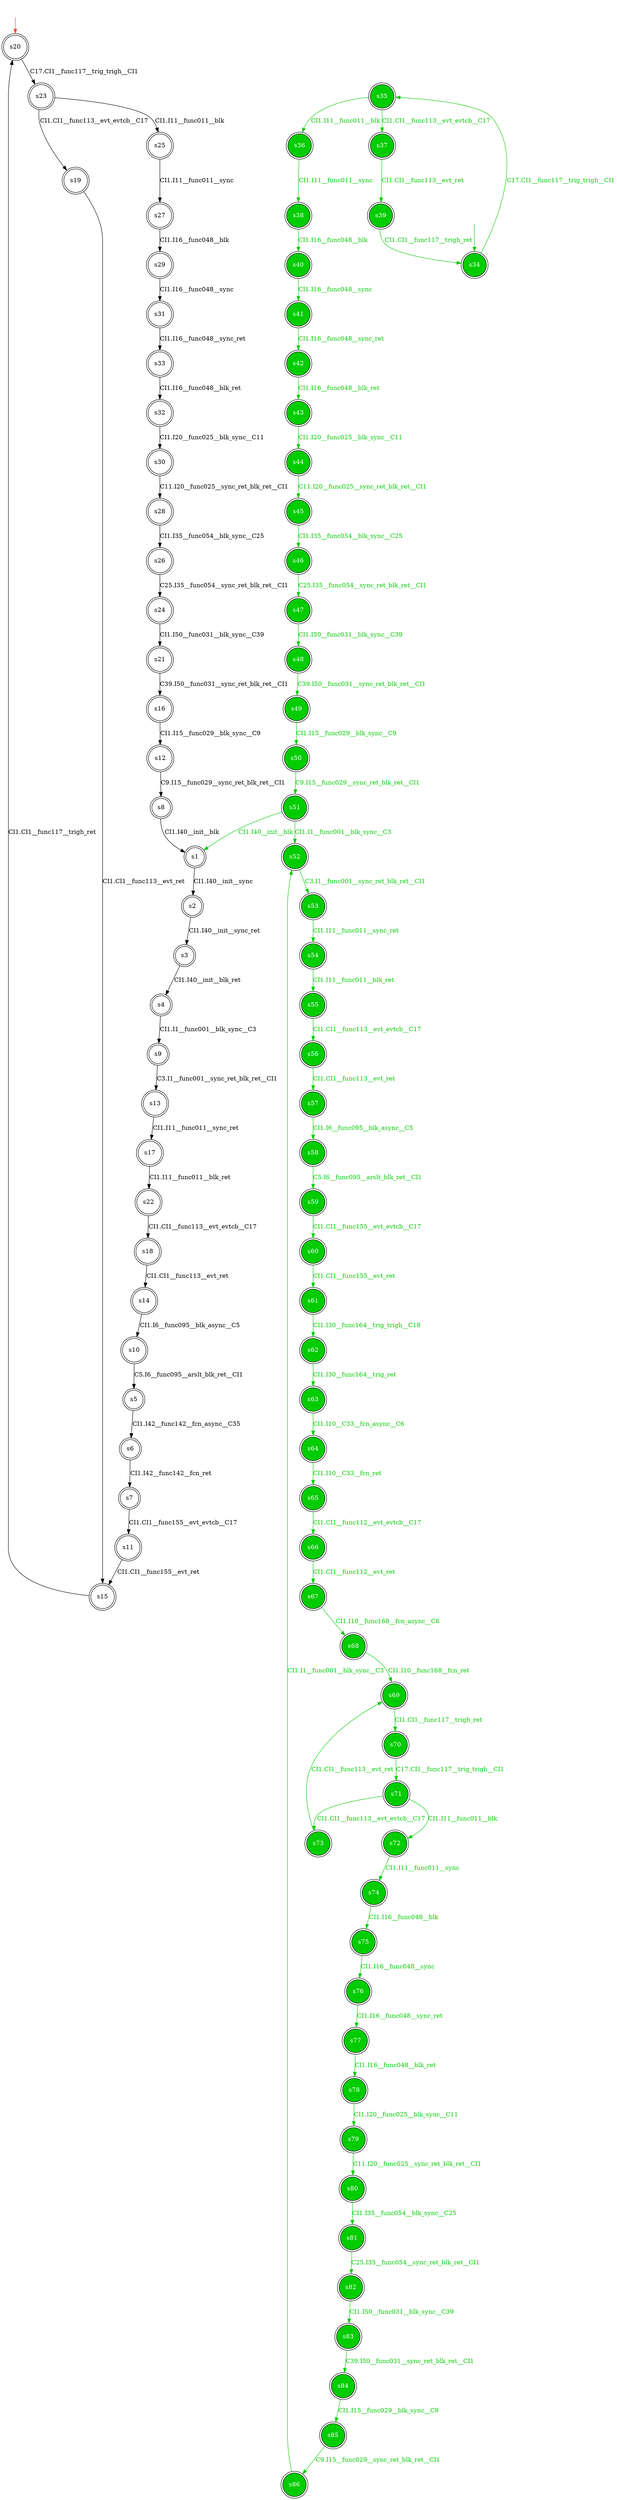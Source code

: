 digraph diffautomaton {
	20 [label=<s20> shape="doublecircle"];
	34 [label=<s34> shape="doublecircle" fillcolor="#00cc00" fontcolor="#ffffff" style="filled"];
	1 [label=<s1> shape="doublecircle"];
	2 [label=<s2> shape="doublecircle"];
	3 [label=<s3> shape="doublecircle"];
	4 [label=<s4> shape="doublecircle"];
	5 [label=<s5> shape="doublecircle"];
	6 [label=<s6> shape="doublecircle"];
	7 [label=<s7> shape="doublecircle"];
	8 [label=<s8> shape="doublecircle"];
	9 [label=<s9> shape="doublecircle"];
	10 [label=<s10> shape="doublecircle"];
	11 [label=<s11> shape="doublecircle"];
	12 [label=<s12> shape="doublecircle"];
	13 [label=<s13> shape="doublecircle"];
	14 [label=<s14> shape="doublecircle"];
	15 [label=<s15> shape="doublecircle"];
	16 [label=<s16> shape="doublecircle"];
	17 [label=<s17> shape="doublecircle"];
	18 [label=<s18> shape="doublecircle"];
	19 [label=<s19> shape="doublecircle"];
	21 [label=<s21> shape="doublecircle"];
	22 [label=<s22> shape="doublecircle"];
	23 [label=<s23> shape="doublecircle"];
	24 [label=<s24> shape="doublecircle"];
	25 [label=<s25> shape="doublecircle"];
	26 [label=<s26> shape="doublecircle"];
	27 [label=<s27> shape="doublecircle"];
	28 [label=<s28> shape="doublecircle"];
	29 [label=<s29> shape="doublecircle"];
	30 [label=<s30> shape="doublecircle"];
	31 [label=<s31> shape="doublecircle"];
	32 [label=<s32> shape="doublecircle"];
	33 [label=<s33> shape="doublecircle"];
	35 [label=<s35> shape="doublecircle" fillcolor="#00cc00" fontcolor="#ffffff" style="filled"];
	36 [label=<s36> shape="doublecircle" fillcolor="#00cc00" fontcolor="#ffffff" style="filled"];
	37 [label=<s37> shape="doublecircle" fillcolor="#00cc00" fontcolor="#ffffff" style="filled"];
	38 [label=<s38> shape="doublecircle" fillcolor="#00cc00" fontcolor="#ffffff" style="filled"];
	39 [label=<s39> shape="doublecircle" fillcolor="#00cc00" fontcolor="#ffffff" style="filled"];
	40 [label=<s40> shape="doublecircle" fillcolor="#00cc00" fontcolor="#ffffff" style="filled"];
	41 [label=<s41> shape="doublecircle" fillcolor="#00cc00" fontcolor="#ffffff" style="filled"];
	42 [label=<s42> shape="doublecircle" fillcolor="#00cc00" fontcolor="#ffffff" style="filled"];
	43 [label=<s43> shape="doublecircle" fillcolor="#00cc00" fontcolor="#ffffff" style="filled"];
	44 [label=<s44> shape="doublecircle" fillcolor="#00cc00" fontcolor="#ffffff" style="filled"];
	45 [label=<s45> shape="doublecircle" fillcolor="#00cc00" fontcolor="#ffffff" style="filled"];
	46 [label=<s46> shape="doublecircle" fillcolor="#00cc00" fontcolor="#ffffff" style="filled"];
	47 [label=<s47> shape="doublecircle" fillcolor="#00cc00" fontcolor="#ffffff" style="filled"];
	48 [label=<s48> shape="doublecircle" fillcolor="#00cc00" fontcolor="#ffffff" style="filled"];
	49 [label=<s49> shape="doublecircle" fillcolor="#00cc00" fontcolor="#ffffff" style="filled"];
	50 [label=<s50> shape="doublecircle" fillcolor="#00cc00" fontcolor="#ffffff" style="filled"];
	51 [label=<s51> shape="doublecircle" fillcolor="#00cc00" fontcolor="#ffffff" style="filled"];
	52 [label=<s52> shape="doublecircle" fillcolor="#00cc00" fontcolor="#ffffff" style="filled"];
	53 [label=<s53> shape="doublecircle" fillcolor="#00cc00" fontcolor="#ffffff" style="filled"];
	54 [label=<s54> shape="doublecircle" fillcolor="#00cc00" fontcolor="#ffffff" style="filled"];
	55 [label=<s55> shape="doublecircle" fillcolor="#00cc00" fontcolor="#ffffff" style="filled"];
	56 [label=<s56> shape="doublecircle" fillcolor="#00cc00" fontcolor="#ffffff" style="filled"];
	57 [label=<s57> shape="doublecircle" fillcolor="#00cc00" fontcolor="#ffffff" style="filled"];
	58 [label=<s58> shape="doublecircle" fillcolor="#00cc00" fontcolor="#ffffff" style="filled"];
	59 [label=<s59> shape="doublecircle" fillcolor="#00cc00" fontcolor="#ffffff" style="filled"];
	60 [label=<s60> shape="doublecircle" fillcolor="#00cc00" fontcolor="#ffffff" style="filled"];
	61 [label=<s61> shape="doublecircle" fillcolor="#00cc00" fontcolor="#ffffff" style="filled"];
	62 [label=<s62> shape="doublecircle" fillcolor="#00cc00" fontcolor="#ffffff" style="filled"];
	63 [label=<s63> shape="doublecircle" fillcolor="#00cc00" fontcolor="#ffffff" style="filled"];
	64 [label=<s64> shape="doublecircle" fillcolor="#00cc00" fontcolor="#ffffff" style="filled"];
	65 [label=<s65> shape="doublecircle" fillcolor="#00cc00" fontcolor="#ffffff" style="filled"];
	66 [label=<s66> shape="doublecircle" fillcolor="#00cc00" fontcolor="#ffffff" style="filled"];
	67 [label=<s67> shape="doublecircle" fillcolor="#00cc00" fontcolor="#ffffff" style="filled"];
	68 [label=<s68> shape="doublecircle" fillcolor="#00cc00" fontcolor="#ffffff" style="filled"];
	69 [label=<s69> shape="doublecircle" fillcolor="#00cc00" fontcolor="#ffffff" style="filled"];
	70 [label=<s70> shape="doublecircle" fillcolor="#00cc00" fontcolor="#ffffff" style="filled"];
	71 [label=<s71> shape="doublecircle" fillcolor="#00cc00" fontcolor="#ffffff" style="filled"];
	72 [label=<s72> shape="doublecircle" fillcolor="#00cc00" fontcolor="#ffffff" style="filled"];
	73 [label=<s73> shape="doublecircle" fillcolor="#00cc00" fontcolor="#ffffff" style="filled"];
	74 [label=<s74> shape="doublecircle" fillcolor="#00cc00" fontcolor="#ffffff" style="filled"];
	75 [label=<s75> shape="doublecircle" fillcolor="#00cc00" fontcolor="#ffffff" style="filled"];
	76 [label=<s76> shape="doublecircle" fillcolor="#00cc00" fontcolor="#ffffff" style="filled"];
	77 [label=<s77> shape="doublecircle" fillcolor="#00cc00" fontcolor="#ffffff" style="filled"];
	78 [label=<s78> shape="doublecircle" fillcolor="#00cc00" fontcolor="#ffffff" style="filled"];
	79 [label=<s79> shape="doublecircle" fillcolor="#00cc00" fontcolor="#ffffff" style="filled"];
	80 [label=<s80> shape="doublecircle" fillcolor="#00cc00" fontcolor="#ffffff" style="filled"];
	81 [label=<s81> shape="doublecircle" fillcolor="#00cc00" fontcolor="#ffffff" style="filled"];
	82 [label=<s82> shape="doublecircle" fillcolor="#00cc00" fontcolor="#ffffff" style="filled"];
	83 [label=<s83> shape="doublecircle" fillcolor="#00cc00" fontcolor="#ffffff" style="filled"];
	84 [label=<s84> shape="doublecircle" fillcolor="#00cc00" fontcolor="#ffffff" style="filled"];
	85 [label=<s85> shape="doublecircle" fillcolor="#00cc00" fontcolor="#ffffff" style="filled"];
	86 [label=<s86> shape="doublecircle" fillcolor="#00cc00" fontcolor="#ffffff" style="filled"];
	__init20 [label=<> shape="none"];
	__init20 -> 20 [color="#ff4040"];
	__init34 [label=<> shape="none"];
	__init34 -> 34 [color="#00cc00"];
	20 -> 23 [label=<<font color="#000000">C17.CI1__func117__trig_trigh__CI1</font>> id="20-0-23"];
	34 -> 35 [label=<<font color="#00cc00">C17.CI1__func117__trig_trigh__CI1</font>> color="#00cc00" id="34-0-35"];
	1 -> 2 [label=<<font color="#000000">CI1.I40__init__sync</font>> id="1-0-2"];
	2 -> 3 [label=<<font color="#000000">CI1.I40__init__sync_ret</font>> id="2-0-3"];
	3 -> 4 [label=<<font color="#000000">CI1.I40__init__blk_ret</font>> id="3-0-4"];
	4 -> 9 [label=<<font color="#000000">CI1.I1__func001__blk_sync__C3</font>> id="4-0-9"];
	5 -> 6 [label=<<font color="#000000">CI1.I42__func142__fcn_async__C35</font>> id="5-0-6"];
	6 -> 7 [label=<<font color="#000000">CI1.I42__func142__fcn_ret</font>> id="6-0-7"];
	7 -> 11 [label=<<font color="#000000">CI1.CI1__func155__evt_evtcb__C17</font>> id="7-0-11"];
	8 -> 1 [label=<<font color="#000000">CI1.I40__init__blk</font>> id="8-0-1"];
	9 -> 13 [label=<<font color="#000000">C3.I1__func001__sync_ret_blk_ret__CI1</font>> id="9-0-13"];
	10 -> 5 [label=<<font color="#000000">C5.I6__func095__arslt_blk_ret__CI1</font>> id="10-0-5"];
	11 -> 15 [label=<<font color="#000000">CI1.CI1__func155__evt_ret</font>> id="11-0-15"];
	12 -> 8 [label=<<font color="#000000">C9.I15__func029__sync_ret_blk_ret__CI1</font>> id="12-0-8"];
	13 -> 17 [label=<<font color="#000000">CI1.I11__func011__sync_ret</font>> id="13-0-17"];
	14 -> 10 [label=<<font color="#000000">CI1.I6__func095__blk_async__C5</font>> id="14-0-10"];
	15 -> 20 [label=<<font color="#000000">CI1.CI1__func117__trigh_ret</font>> id="15-0-20"];
	16 -> 12 [label=<<font color="#000000">CI1.I15__func029__blk_sync__C9</font>> id="16-0-12"];
	17 -> 22 [label=<<font color="#000000">CI1.I11__func011__blk_ret</font>> id="17-0-22"];
	18 -> 14 [label=<<font color="#000000">CI1.CI1__func113__evt_ret</font>> id="18-0-14"];
	19 -> 15 [label=<<font color="#000000">CI1.CI1__func113__evt_ret</font>> id="19-0-15"];
	21 -> 16 [label=<<font color="#000000">C39.I50__func031__sync_ret_blk_ret__CI1</font>> id="21-0-16"];
	22 -> 18 [label=<<font color="#000000">CI1.CI1__func113__evt_evtcb__C17</font>> id="22-0-18"];
	23 -> 25 [label=<<font color="#000000">CI1.I11__func011__blk</font>> id="23-0-25"];
	23 -> 19 [label=<<font color="#000000">CI1.CI1__func113__evt_evtcb__C17</font>> id="23-1-19"];
	24 -> 21 [label=<<font color="#000000">CI1.I50__func031__blk_sync__C39</font>> id="24-0-21"];
	25 -> 27 [label=<<font color="#000000">CI1.I11__func011__sync</font>> id="25-0-27"];
	26 -> 24 [label=<<font color="#000000">C25.I35__func054__sync_ret_blk_ret__CI1</font>> id="26-0-24"];
	27 -> 29 [label=<<font color="#000000">CI1.I16__func048__blk</font>> id="27-0-29"];
	28 -> 26 [label=<<font color="#000000">CI1.I35__func054__blk_sync__C25</font>> id="28-0-26"];
	29 -> 31 [label=<<font color="#000000">CI1.I16__func048__sync</font>> id="29-0-31"];
	30 -> 28 [label=<<font color="#000000">C11.I20__func025__sync_ret_blk_ret__CI1</font>> id="30-0-28"];
	31 -> 33 [label=<<font color="#000000">CI1.I16__func048__sync_ret</font>> id="31-0-33"];
	32 -> 30 [label=<<font color="#000000">CI1.I20__func025__blk_sync__C11</font>> id="32-0-30"];
	33 -> 32 [label=<<font color="#000000">CI1.I16__func048__blk_ret</font>> id="33-0-32"];
	35 -> 36 [label=<<font color="#00cc00">CI1.I11__func011__blk</font>> color="#00cc00" id="35-0-36"];
	35 -> 37 [label=<<font color="#00cc00">CI1.CI1__func113__evt_evtcb__C17</font>> color="#00cc00" id="35-1-37"];
	36 -> 38 [label=<<font color="#00cc00">CI1.I11__func011__sync</font>> color="#00cc00" id="36-0-38"];
	37 -> 39 [label=<<font color="#00cc00">CI1.CI1__func113__evt_ret</font>> color="#00cc00" id="37-0-39"];
	38 -> 40 [label=<<font color="#00cc00">CI1.I16__func048__blk</font>> color="#00cc00" id="38-0-40"];
	39 -> 34 [label=<<font color="#00cc00">CI1.CI1__func117__trigh_ret</font>> color="#00cc00" id="39-0-34"];
	40 -> 41 [label=<<font color="#00cc00">CI1.I16__func048__sync</font>> color="#00cc00" id="40-0-41"];
	41 -> 42 [label=<<font color="#00cc00">CI1.I16__func048__sync_ret</font>> color="#00cc00" id="41-0-42"];
	42 -> 43 [label=<<font color="#00cc00">CI1.I16__func048__blk_ret</font>> color="#00cc00" id="42-0-43"];
	43 -> 44 [label=<<font color="#00cc00">CI1.I20__func025__blk_sync__C11</font>> color="#00cc00" id="43-0-44"];
	44 -> 45 [label=<<font color="#00cc00">C11.I20__func025__sync_ret_blk_ret__CI1</font>> color="#00cc00" id="44-0-45"];
	45 -> 46 [label=<<font color="#00cc00">CI1.I35__func054__blk_sync__C25</font>> color="#00cc00" id="45-0-46"];
	46 -> 47 [label=<<font color="#00cc00">C25.I35__func054__sync_ret_blk_ret__CI1</font>> color="#00cc00" id="46-0-47"];
	47 -> 48 [label=<<font color="#00cc00">CI1.I50__func031__blk_sync__C39</font>> color="#00cc00" id="47-0-48"];
	48 -> 49 [label=<<font color="#00cc00">C39.I50__func031__sync_ret_blk_ret__CI1</font>> color="#00cc00" id="48-0-49"];
	49 -> 50 [label=<<font color="#00cc00">CI1.I15__func029__blk_sync__C9</font>> color="#00cc00" id="49-0-50"];
	50 -> 51 [label=<<font color="#00cc00">C9.I15__func029__sync_ret_blk_ret__CI1</font>> color="#00cc00" id="50-0-51"];
	51 -> 52 [label=<<font color="#00cc00">CI1.I1__func001__blk_sync__C3</font>> color="#00cc00" id="51-0-52"];
	51 -> 1 [label=<<font color="#00cc00">CI1.I40__init__blk</font>> color="#00cc00" id="51-1-1"];
	52 -> 53 [label=<<font color="#00cc00">C3.I1__func001__sync_ret_blk_ret__CI1</font>> color="#00cc00" id="52-0-53"];
	53 -> 54 [label=<<font color="#00cc00">CI1.I11__func011__sync_ret</font>> color="#00cc00" id="53-0-54"];
	54 -> 55 [label=<<font color="#00cc00">CI1.I11__func011__blk_ret</font>> color="#00cc00" id="54-0-55"];
	55 -> 56 [label=<<font color="#00cc00">CI1.CI1__func113__evt_evtcb__C17</font>> color="#00cc00" id="55-0-56"];
	56 -> 57 [label=<<font color="#00cc00">CI1.CI1__func113__evt_ret</font>> color="#00cc00" id="56-0-57"];
	57 -> 58 [label=<<font color="#00cc00">CI1.I6__func095__blk_async__C5</font>> color="#00cc00" id="57-0-58"];
	58 -> 59 [label=<<font color="#00cc00">C5.I6__func095__arslt_blk_ret__CI1</font>> color="#00cc00" id="58-0-59"];
	59 -> 60 [label=<<font color="#00cc00">CI1.CI1__func155__evt_evtcb__C17</font>> color="#00cc00" id="59-0-60"];
	60 -> 61 [label=<<font color="#00cc00">CI1.CI1__func155__evt_ret</font>> color="#00cc00" id="60-0-61"];
	61 -> 62 [label=<<font color="#00cc00">CI1.I30__func164__trig_trigh__C18</font>> color="#00cc00" id="61-0-62"];
	62 -> 63 [label=<<font color="#00cc00">CI1.I30__func164__trig_ret</font>> color="#00cc00" id="62-0-63"];
	63 -> 64 [label=<<font color="#00cc00">CI1.I10__C33__fcn_async__C6</font>> color="#00cc00" id="63-0-64"];
	64 -> 65 [label=<<font color="#00cc00">CI1.I10__C33__fcn_ret</font>> color="#00cc00" id="64-0-65"];
	65 -> 66 [label=<<font color="#00cc00">CI1.CI1__func112__evt_evtcb__C17</font>> color="#00cc00" id="65-0-66"];
	66 -> 67 [label=<<font color="#00cc00">CI1.CI1__func112__evt_ret</font>> color="#00cc00" id="66-0-67"];
	67 -> 68 [label=<<font color="#00cc00">CI1.I10__func168__fcn_async__C6</font>> color="#00cc00" id="67-0-68"];
	68 -> 69 [label=<<font color="#00cc00">CI1.I10__func168__fcn_ret</font>> color="#00cc00" id="68-0-69"];
	69 -> 70 [label=<<font color="#00cc00">CI1.CI1__func117__trigh_ret</font>> color="#00cc00" id="69-0-70"];
	70 -> 71 [label=<<font color="#00cc00">C17.CI1__func117__trig_trigh__CI1</font>> color="#00cc00" id="70-0-71"];
	71 -> 72 [label=<<font color="#00cc00">CI1.I11__func011__blk</font>> color="#00cc00" id="71-0-72"];
	71 -> 73 [label=<<font color="#00cc00">CI1.CI1__func113__evt_evtcb__C17</font>> color="#00cc00" id="71-1-73"];
	72 -> 74 [label=<<font color="#00cc00">CI1.I11__func011__sync</font>> color="#00cc00" id="72-0-74"];
	73 -> 69 [label=<<font color="#00cc00">CI1.CI1__func113__evt_ret</font>> color="#00cc00" id="73-0-69"];
	74 -> 75 [label=<<font color="#00cc00">CI1.I16__func048__blk</font>> color="#00cc00" id="74-0-75"];
	75 -> 76 [label=<<font color="#00cc00">CI1.I16__func048__sync</font>> color="#00cc00" id="75-0-76"];
	76 -> 77 [label=<<font color="#00cc00">CI1.I16__func048__sync_ret</font>> color="#00cc00" id="76-0-77"];
	77 -> 78 [label=<<font color="#00cc00">CI1.I16__func048__blk_ret</font>> color="#00cc00" id="77-0-78"];
	78 -> 79 [label=<<font color="#00cc00">CI1.I20__func025__blk_sync__C11</font>> color="#00cc00" id="78-0-79"];
	79 -> 80 [label=<<font color="#00cc00">C11.I20__func025__sync_ret_blk_ret__CI1</font>> color="#00cc00" id="79-0-80"];
	80 -> 81 [label=<<font color="#00cc00">CI1.I35__func054__blk_sync__C25</font>> color="#00cc00" id="80-0-81"];
	81 -> 82 [label=<<font color="#00cc00">C25.I35__func054__sync_ret_blk_ret__CI1</font>> color="#00cc00" id="81-0-82"];
	82 -> 83 [label=<<font color="#00cc00">CI1.I50__func031__blk_sync__C39</font>> color="#00cc00" id="82-0-83"];
	83 -> 84 [label=<<font color="#00cc00">C39.I50__func031__sync_ret_blk_ret__CI1</font>> color="#00cc00" id="83-0-84"];
	84 -> 85 [label=<<font color="#00cc00">CI1.I15__func029__blk_sync__C9</font>> color="#00cc00" id="84-0-85"];
	85 -> 86 [label=<<font color="#00cc00">C9.I15__func029__sync_ret_blk_ret__CI1</font>> color="#00cc00" id="85-0-86"];
	86 -> 52 [label=<<font color="#00cc00">CI1.I1__func001__blk_sync__C3</font>> color="#00cc00" id="86-0-52"];
}
